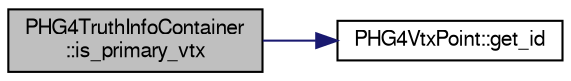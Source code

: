 digraph "PHG4TruthInfoContainer::is_primary_vtx"
{
  bgcolor="transparent";
  edge [fontname="FreeSans",fontsize="10",labelfontname="FreeSans",labelfontsize="10"];
  node [fontname="FreeSans",fontsize="10",shape=record];
  rankdir="LR";
  Node1 [label="PHG4TruthInfoContainer\l::is_primary_vtx",height=0.2,width=0.4,color="black", fillcolor="grey75", style="filled" fontcolor="black"];
  Node1 -> Node2 [color="midnightblue",fontsize="10",style="solid",fontname="FreeSans"];
  Node2 [label="PHG4VtxPoint::get_id",height=0.2,width=0.4,color="black",URL="$d6/d81/classPHG4VtxPoint.html#abd6cd30899c23d90bad06005d977b2f9"];
}
